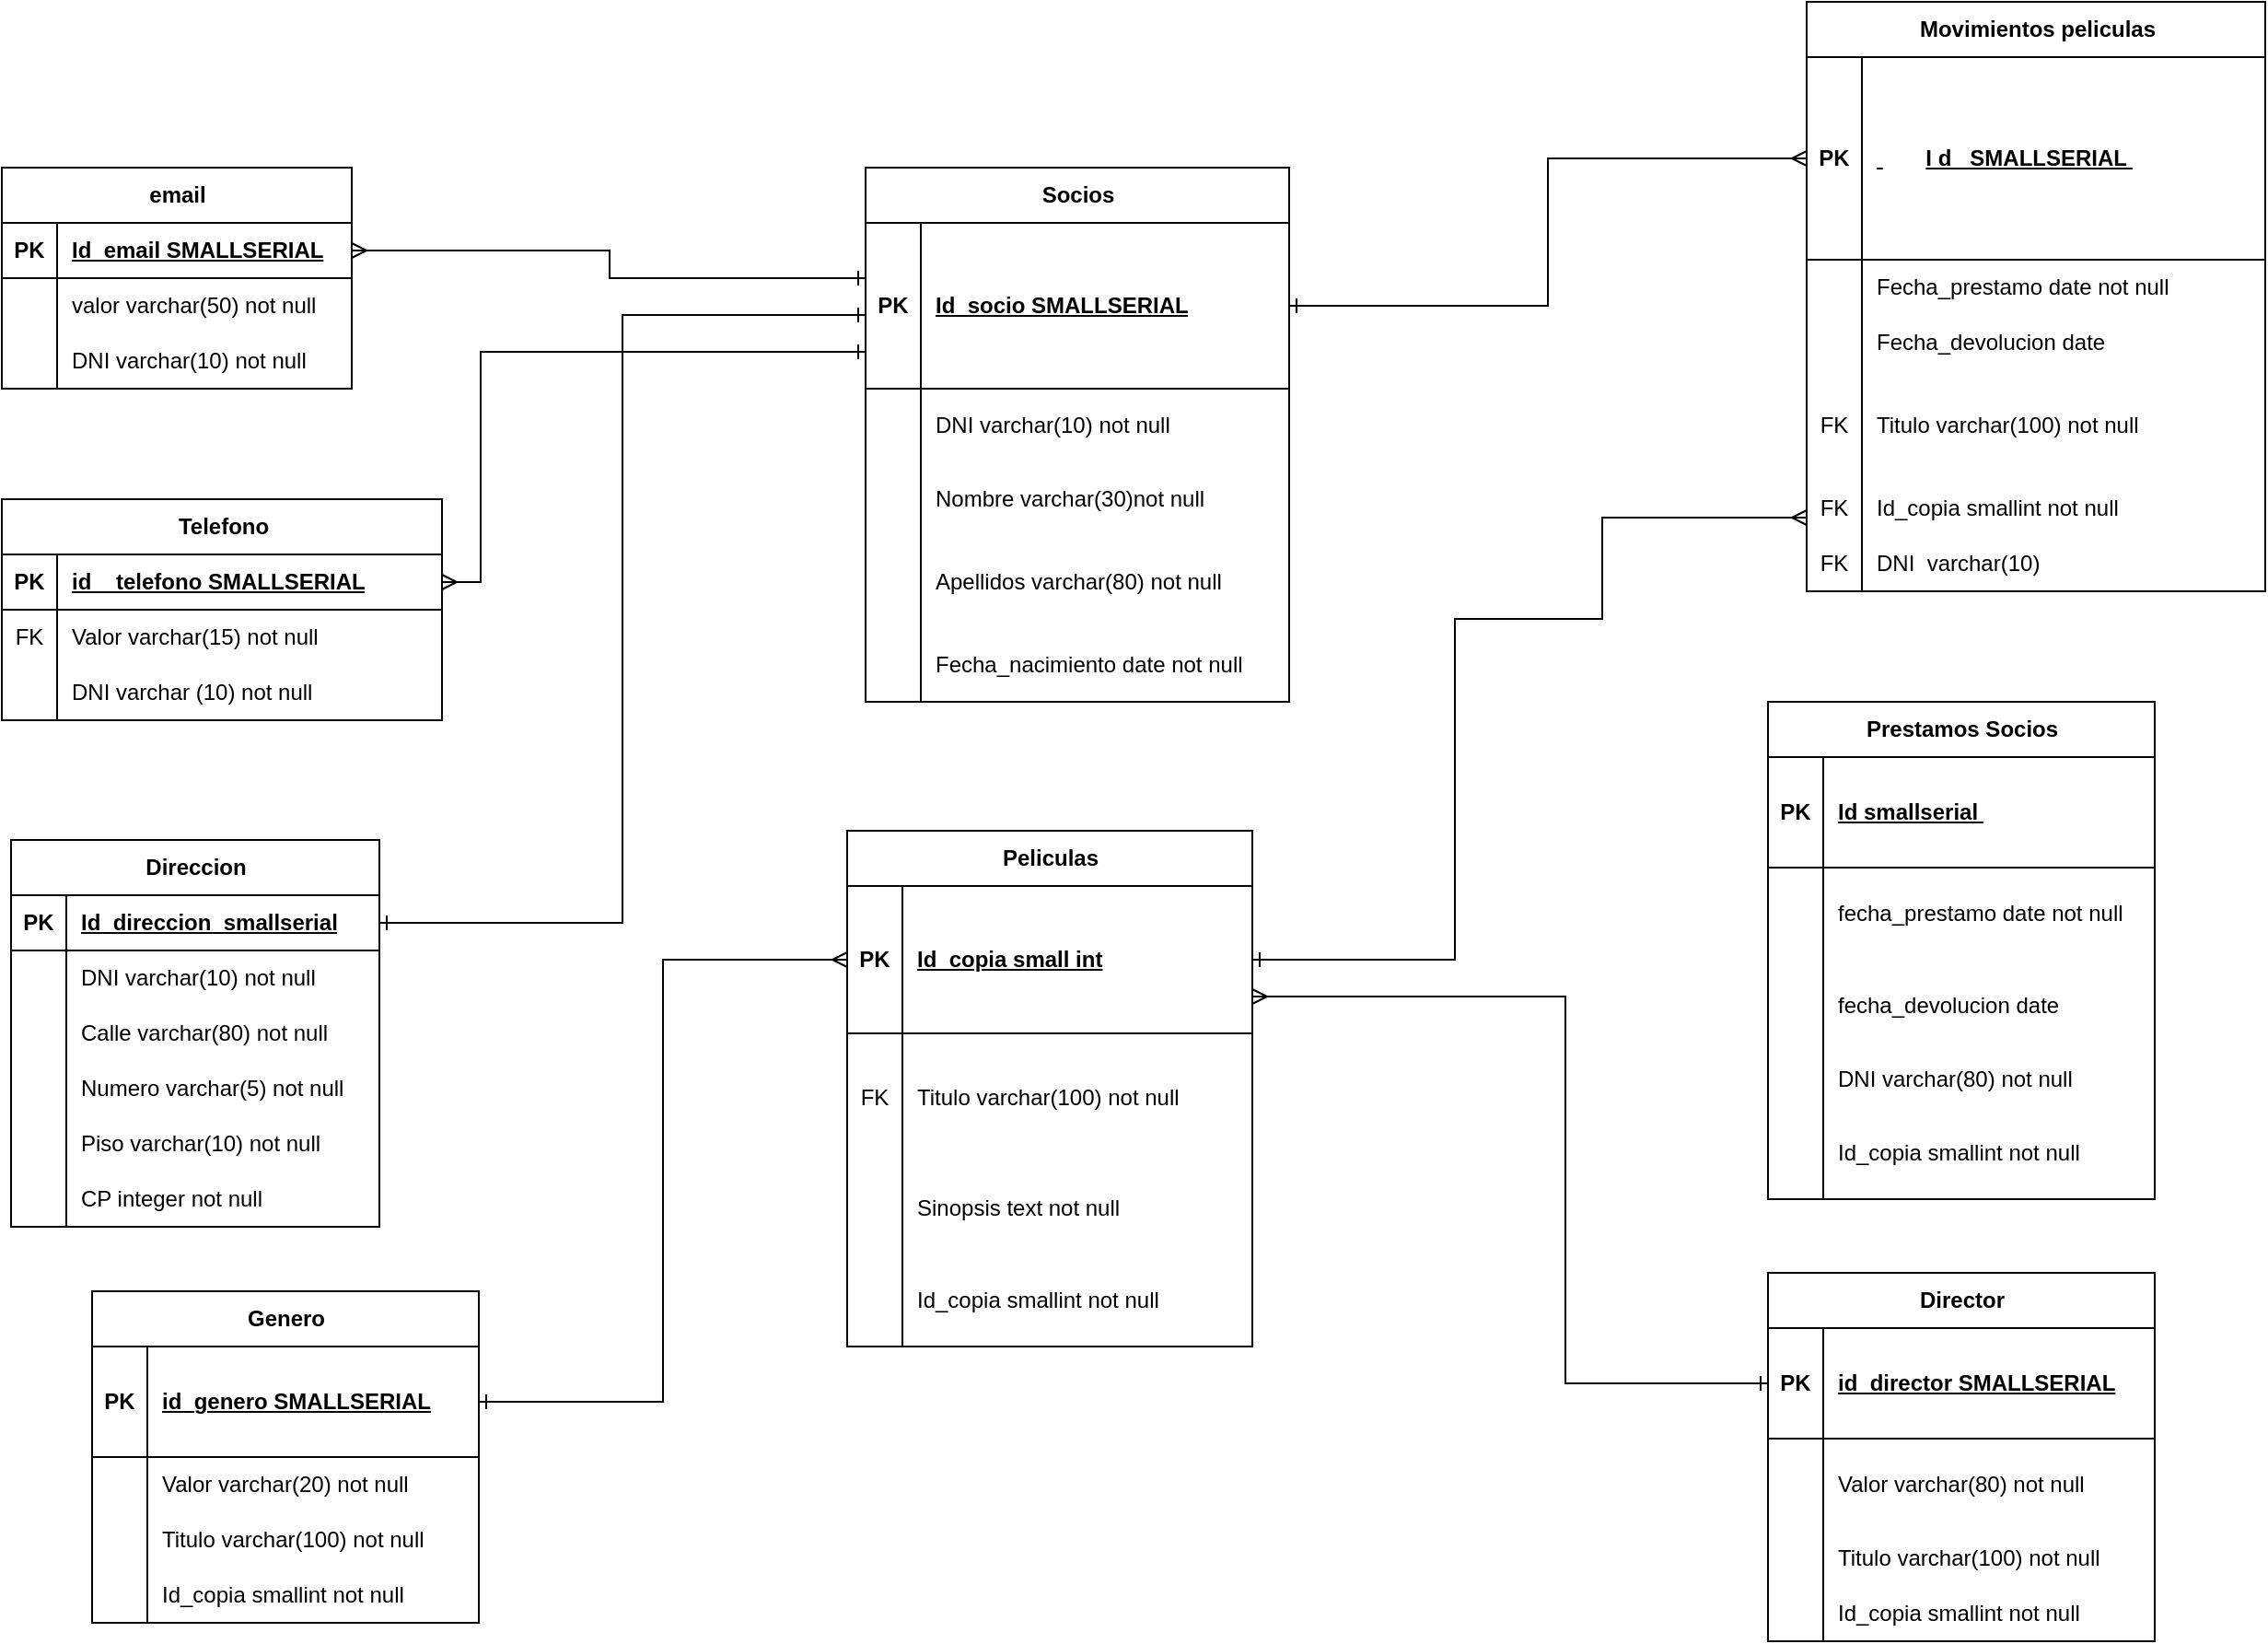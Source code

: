 <mxfile version="23.1.5" type="device">
  <diagram name="Página-1" id="9baUcONqq8E4jzJ7s9od">
    <mxGraphModel dx="1729" dy="1385" grid="1" gridSize="10" guides="1" tooltips="1" connect="1" arrows="1" fold="1" page="0" pageScale="1" pageWidth="827" pageHeight="1169" math="0" shadow="0">
      <root>
        <mxCell id="0" />
        <mxCell id="1" parent="0" />
        <mxCell id="faGeXSwV4gHRmGeO6RFW-1" value="Socios" style="shape=table;startSize=30;container=1;collapsible=1;childLayout=tableLayout;fixedRows=1;rowLines=0;fontStyle=1;align=center;resizeLast=1;html=1;" parent="1" vertex="1">
          <mxGeometry x="480" y="40" width="230" height="290" as="geometry" />
        </mxCell>
        <mxCell id="faGeXSwV4gHRmGeO6RFW-2" value="" style="shape=tableRow;horizontal=0;startSize=0;swimlaneHead=0;swimlaneBody=0;fillColor=none;collapsible=0;dropTarget=0;points=[[0,0.5],[1,0.5]];portConstraint=eastwest;top=0;left=0;right=0;bottom=1;" parent="faGeXSwV4gHRmGeO6RFW-1" vertex="1">
          <mxGeometry y="30" width="230" height="90" as="geometry" />
        </mxCell>
        <mxCell id="faGeXSwV4gHRmGeO6RFW-3" value="PK" style="shape=partialRectangle;connectable=0;fillColor=none;top=0;left=0;bottom=0;right=0;fontStyle=1;overflow=hidden;whiteSpace=wrap;html=1;" parent="faGeXSwV4gHRmGeO6RFW-2" vertex="1">
          <mxGeometry width="30" height="90" as="geometry">
            <mxRectangle width="30" height="90" as="alternateBounds" />
          </mxGeometry>
        </mxCell>
        <mxCell id="faGeXSwV4gHRmGeO6RFW-4" value="Id_socio SMALLSERIAL" style="shape=partialRectangle;connectable=0;fillColor=none;top=0;left=0;bottom=0;right=0;align=left;spacingLeft=6;fontStyle=5;overflow=hidden;whiteSpace=wrap;html=1;" parent="faGeXSwV4gHRmGeO6RFW-2" vertex="1">
          <mxGeometry x="30" width="200" height="90" as="geometry">
            <mxRectangle width="200" height="90" as="alternateBounds" />
          </mxGeometry>
        </mxCell>
        <mxCell id="faGeXSwV4gHRmGeO6RFW-5" value="" style="shape=tableRow;horizontal=0;startSize=0;swimlaneHead=0;swimlaneBody=0;fillColor=none;collapsible=0;dropTarget=0;points=[[0,0.5],[1,0.5]];portConstraint=eastwest;top=0;left=0;right=0;bottom=0;" parent="faGeXSwV4gHRmGeO6RFW-1" vertex="1">
          <mxGeometry y="120" width="230" height="40" as="geometry" />
        </mxCell>
        <mxCell id="faGeXSwV4gHRmGeO6RFW-6" value="" style="shape=partialRectangle;connectable=0;fillColor=none;top=0;left=0;bottom=0;right=0;editable=1;overflow=hidden;whiteSpace=wrap;html=1;" parent="faGeXSwV4gHRmGeO6RFW-5" vertex="1">
          <mxGeometry width="30" height="40" as="geometry">
            <mxRectangle width="30" height="40" as="alternateBounds" />
          </mxGeometry>
        </mxCell>
        <mxCell id="faGeXSwV4gHRmGeO6RFW-7" value="DNI varchar(10) not null" style="shape=partialRectangle;connectable=0;fillColor=none;top=0;left=0;bottom=0;right=0;align=left;spacingLeft=6;overflow=hidden;whiteSpace=wrap;html=1;" parent="faGeXSwV4gHRmGeO6RFW-5" vertex="1">
          <mxGeometry x="30" width="200" height="40" as="geometry">
            <mxRectangle width="200" height="40" as="alternateBounds" />
          </mxGeometry>
        </mxCell>
        <mxCell id="faGeXSwV4gHRmGeO6RFW-8" value="" style="shape=tableRow;horizontal=0;startSize=0;swimlaneHead=0;swimlaneBody=0;fillColor=none;collapsible=0;dropTarget=0;points=[[0,0.5],[1,0.5]];portConstraint=eastwest;top=0;left=0;right=0;bottom=0;" parent="faGeXSwV4gHRmGeO6RFW-1" vertex="1">
          <mxGeometry y="160" width="230" height="40" as="geometry" />
        </mxCell>
        <mxCell id="faGeXSwV4gHRmGeO6RFW-9" value="" style="shape=partialRectangle;connectable=0;fillColor=none;top=0;left=0;bottom=0;right=0;editable=1;overflow=hidden;whiteSpace=wrap;html=1;" parent="faGeXSwV4gHRmGeO6RFW-8" vertex="1">
          <mxGeometry width="30" height="40" as="geometry">
            <mxRectangle width="30" height="40" as="alternateBounds" />
          </mxGeometry>
        </mxCell>
        <mxCell id="faGeXSwV4gHRmGeO6RFW-10" value="Nombre varchar(30)not null" style="shape=partialRectangle;connectable=0;fillColor=none;top=0;left=0;bottom=0;right=0;align=left;spacingLeft=6;overflow=hidden;whiteSpace=wrap;html=1;" parent="faGeXSwV4gHRmGeO6RFW-8" vertex="1">
          <mxGeometry x="30" width="200" height="40" as="geometry">
            <mxRectangle width="200" height="40" as="alternateBounds" />
          </mxGeometry>
        </mxCell>
        <mxCell id="faGeXSwV4gHRmGeO6RFW-11" value="" style="shape=tableRow;horizontal=0;startSize=0;swimlaneHead=0;swimlaneBody=0;fillColor=none;collapsible=0;dropTarget=0;points=[[0,0.5],[1,0.5]];portConstraint=eastwest;top=0;left=0;right=0;bottom=0;" parent="faGeXSwV4gHRmGeO6RFW-1" vertex="1">
          <mxGeometry y="200" width="230" height="50" as="geometry" />
        </mxCell>
        <mxCell id="faGeXSwV4gHRmGeO6RFW-12" value="" style="shape=partialRectangle;connectable=0;fillColor=none;top=0;left=0;bottom=0;right=0;editable=1;overflow=hidden;whiteSpace=wrap;html=1;" parent="faGeXSwV4gHRmGeO6RFW-11" vertex="1">
          <mxGeometry width="30" height="50" as="geometry">
            <mxRectangle width="30" height="50" as="alternateBounds" />
          </mxGeometry>
        </mxCell>
        <mxCell id="faGeXSwV4gHRmGeO6RFW-13" value="Apellidos varchar(80) not null" style="shape=partialRectangle;connectable=0;fillColor=none;top=0;left=0;bottom=0;right=0;align=left;spacingLeft=6;overflow=hidden;whiteSpace=wrap;html=1;" parent="faGeXSwV4gHRmGeO6RFW-11" vertex="1">
          <mxGeometry x="30" width="200" height="50" as="geometry">
            <mxRectangle width="200" height="50" as="alternateBounds" />
          </mxGeometry>
        </mxCell>
        <mxCell id="idTD19dtKZG24EYBJ6Lk-23" value="" style="shape=tableRow;horizontal=0;startSize=0;swimlaneHead=0;swimlaneBody=0;fillColor=none;collapsible=0;dropTarget=0;points=[[0,0.5],[1,0.5]];portConstraint=eastwest;top=0;left=0;right=0;bottom=0;" parent="faGeXSwV4gHRmGeO6RFW-1" vertex="1">
          <mxGeometry y="250" width="230" height="40" as="geometry" />
        </mxCell>
        <mxCell id="idTD19dtKZG24EYBJ6Lk-24" value="" style="shape=partialRectangle;connectable=0;fillColor=none;top=0;left=0;bottom=0;right=0;editable=1;overflow=hidden;whiteSpace=wrap;html=1;" parent="idTD19dtKZG24EYBJ6Lk-23" vertex="1">
          <mxGeometry width="30" height="40" as="geometry">
            <mxRectangle width="30" height="40" as="alternateBounds" />
          </mxGeometry>
        </mxCell>
        <mxCell id="idTD19dtKZG24EYBJ6Lk-25" value="Fecha_nacimiento date not null" style="shape=partialRectangle;connectable=0;fillColor=none;top=0;left=0;bottom=0;right=0;align=left;spacingLeft=6;overflow=hidden;whiteSpace=wrap;html=1;" parent="idTD19dtKZG24EYBJ6Lk-23" vertex="1">
          <mxGeometry x="30" width="200" height="40" as="geometry">
            <mxRectangle width="200" height="40" as="alternateBounds" />
          </mxGeometry>
        </mxCell>
        <mxCell id="faGeXSwV4gHRmGeO6RFW-17" value="email" style="shape=table;startSize=30;container=1;collapsible=1;childLayout=tableLayout;fixedRows=1;rowLines=0;fontStyle=1;align=center;resizeLast=1;html=1;" parent="1" vertex="1">
          <mxGeometry x="11" y="40" width="190" height="120" as="geometry" />
        </mxCell>
        <mxCell id="faGeXSwV4gHRmGeO6RFW-18" value="" style="shape=tableRow;horizontal=0;startSize=0;swimlaneHead=0;swimlaneBody=0;fillColor=none;collapsible=0;dropTarget=0;points=[[0,0.5],[1,0.5]];portConstraint=eastwest;top=0;left=0;right=0;bottom=1;" parent="faGeXSwV4gHRmGeO6RFW-17" vertex="1">
          <mxGeometry y="30" width="190" height="30" as="geometry" />
        </mxCell>
        <mxCell id="faGeXSwV4gHRmGeO6RFW-19" value="PK" style="shape=partialRectangle;connectable=0;fillColor=none;top=0;left=0;bottom=0;right=0;fontStyle=1;overflow=hidden;whiteSpace=wrap;html=1;" parent="faGeXSwV4gHRmGeO6RFW-18" vertex="1">
          <mxGeometry width="30" height="30" as="geometry">
            <mxRectangle width="30" height="30" as="alternateBounds" />
          </mxGeometry>
        </mxCell>
        <mxCell id="faGeXSwV4gHRmGeO6RFW-20" value="Id_email SMALLSERIAL" style="shape=partialRectangle;connectable=0;fillColor=none;top=0;left=0;bottom=0;right=0;align=left;spacingLeft=6;fontStyle=5;overflow=hidden;whiteSpace=wrap;html=1;" parent="faGeXSwV4gHRmGeO6RFW-18" vertex="1">
          <mxGeometry x="30" width="160" height="30" as="geometry">
            <mxRectangle width="160" height="30" as="alternateBounds" />
          </mxGeometry>
        </mxCell>
        <mxCell id="faGeXSwV4gHRmGeO6RFW-21" value="" style="shape=tableRow;horizontal=0;startSize=0;swimlaneHead=0;swimlaneBody=0;fillColor=none;collapsible=0;dropTarget=0;points=[[0,0.5],[1,0.5]];portConstraint=eastwest;top=0;left=0;right=0;bottom=0;" parent="faGeXSwV4gHRmGeO6RFW-17" vertex="1">
          <mxGeometry y="60" width="190" height="30" as="geometry" />
        </mxCell>
        <mxCell id="faGeXSwV4gHRmGeO6RFW-22" value="" style="shape=partialRectangle;connectable=0;fillColor=none;top=0;left=0;bottom=0;right=0;editable=1;overflow=hidden;whiteSpace=wrap;html=1;" parent="faGeXSwV4gHRmGeO6RFW-21" vertex="1">
          <mxGeometry width="30" height="30" as="geometry">
            <mxRectangle width="30" height="30" as="alternateBounds" />
          </mxGeometry>
        </mxCell>
        <mxCell id="faGeXSwV4gHRmGeO6RFW-23" value="valor varchar(50) not null" style="shape=partialRectangle;connectable=0;fillColor=none;top=0;left=0;bottom=0;right=0;align=left;spacingLeft=6;overflow=hidden;whiteSpace=wrap;html=1;" parent="faGeXSwV4gHRmGeO6RFW-21" vertex="1">
          <mxGeometry x="30" width="160" height="30" as="geometry">
            <mxRectangle width="160" height="30" as="alternateBounds" />
          </mxGeometry>
        </mxCell>
        <mxCell id="faGeXSwV4gHRmGeO6RFW-24" value="" style="shape=tableRow;horizontal=0;startSize=0;swimlaneHead=0;swimlaneBody=0;fillColor=none;collapsible=0;dropTarget=0;points=[[0,0.5],[1,0.5]];portConstraint=eastwest;top=0;left=0;right=0;bottom=0;" parent="faGeXSwV4gHRmGeO6RFW-17" vertex="1">
          <mxGeometry y="90" width="190" height="30" as="geometry" />
        </mxCell>
        <mxCell id="faGeXSwV4gHRmGeO6RFW-25" value="" style="shape=partialRectangle;connectable=0;fillColor=none;top=0;left=0;bottom=0;right=0;editable=1;overflow=hidden;whiteSpace=wrap;html=1;" parent="faGeXSwV4gHRmGeO6RFW-24" vertex="1">
          <mxGeometry width="30" height="30" as="geometry">
            <mxRectangle width="30" height="30" as="alternateBounds" />
          </mxGeometry>
        </mxCell>
        <mxCell id="faGeXSwV4gHRmGeO6RFW-26" value="DNI varchar(10) not null" style="shape=partialRectangle;connectable=0;fillColor=none;top=0;left=0;bottom=0;right=0;align=left;spacingLeft=6;overflow=hidden;whiteSpace=wrap;html=1;" parent="faGeXSwV4gHRmGeO6RFW-24" vertex="1">
          <mxGeometry x="30" width="160" height="30" as="geometry">
            <mxRectangle width="160" height="30" as="alternateBounds" />
          </mxGeometry>
        </mxCell>
        <mxCell id="faGeXSwV4gHRmGeO6RFW-30" value="Telefono" style="shape=table;startSize=30;container=1;collapsible=1;childLayout=tableLayout;fixedRows=1;rowLines=0;fontStyle=1;align=center;resizeLast=1;html=1;" parent="1" vertex="1">
          <mxGeometry x="11" y="220" width="239" height="120" as="geometry" />
        </mxCell>
        <mxCell id="faGeXSwV4gHRmGeO6RFW-31" value="" style="shape=tableRow;horizontal=0;startSize=0;swimlaneHead=0;swimlaneBody=0;fillColor=none;collapsible=0;dropTarget=0;points=[[0,0.5],[1,0.5]];portConstraint=eastwest;top=0;left=0;right=0;bottom=1;" parent="faGeXSwV4gHRmGeO6RFW-30" vertex="1">
          <mxGeometry y="30" width="239" height="30" as="geometry" />
        </mxCell>
        <mxCell id="faGeXSwV4gHRmGeO6RFW-32" value="PK" style="shape=partialRectangle;connectable=0;fillColor=none;top=0;left=0;bottom=0;right=0;fontStyle=1;overflow=hidden;whiteSpace=wrap;html=1;" parent="faGeXSwV4gHRmGeO6RFW-31" vertex="1">
          <mxGeometry width="30" height="30" as="geometry">
            <mxRectangle width="30" height="30" as="alternateBounds" />
          </mxGeometry>
        </mxCell>
        <mxCell id="faGeXSwV4gHRmGeO6RFW-33" value="id _ telefono SMALLSERIAL" style="shape=partialRectangle;connectable=0;fillColor=none;top=0;left=0;bottom=0;right=0;align=left;spacingLeft=6;fontStyle=5;overflow=hidden;whiteSpace=wrap;html=1;" parent="faGeXSwV4gHRmGeO6RFW-31" vertex="1">
          <mxGeometry x="30" width="209" height="30" as="geometry">
            <mxRectangle width="209" height="30" as="alternateBounds" />
          </mxGeometry>
        </mxCell>
        <mxCell id="faGeXSwV4gHRmGeO6RFW-34" value="" style="shape=tableRow;horizontal=0;startSize=0;swimlaneHead=0;swimlaneBody=0;fillColor=none;collapsible=0;dropTarget=0;points=[[0,0.5],[1,0.5]];portConstraint=eastwest;top=0;left=0;right=0;bottom=0;" parent="faGeXSwV4gHRmGeO6RFW-30" vertex="1">
          <mxGeometry y="60" width="239" height="30" as="geometry" />
        </mxCell>
        <mxCell id="faGeXSwV4gHRmGeO6RFW-35" value="FK" style="shape=partialRectangle;connectable=0;fillColor=none;top=0;left=0;bottom=0;right=0;editable=1;overflow=hidden;whiteSpace=wrap;html=1;" parent="faGeXSwV4gHRmGeO6RFW-34" vertex="1">
          <mxGeometry width="30" height="30" as="geometry">
            <mxRectangle width="30" height="30" as="alternateBounds" />
          </mxGeometry>
        </mxCell>
        <mxCell id="faGeXSwV4gHRmGeO6RFW-36" value="Valor varchar(15) not null" style="shape=partialRectangle;connectable=0;fillColor=none;top=0;left=0;bottom=0;right=0;align=left;spacingLeft=6;overflow=hidden;whiteSpace=wrap;html=1;" parent="faGeXSwV4gHRmGeO6RFW-34" vertex="1">
          <mxGeometry x="30" width="209" height="30" as="geometry">
            <mxRectangle width="209" height="30" as="alternateBounds" />
          </mxGeometry>
        </mxCell>
        <mxCell id="faGeXSwV4gHRmGeO6RFW-37" value="" style="shape=tableRow;horizontal=0;startSize=0;swimlaneHead=0;swimlaneBody=0;fillColor=none;collapsible=0;dropTarget=0;points=[[0,0.5],[1,0.5]];portConstraint=eastwest;top=0;left=0;right=0;bottom=0;" parent="faGeXSwV4gHRmGeO6RFW-30" vertex="1">
          <mxGeometry y="90" width="239" height="30" as="geometry" />
        </mxCell>
        <mxCell id="faGeXSwV4gHRmGeO6RFW-38" value="" style="shape=partialRectangle;connectable=0;fillColor=none;top=0;left=0;bottom=0;right=0;editable=1;overflow=hidden;whiteSpace=wrap;html=1;" parent="faGeXSwV4gHRmGeO6RFW-37" vertex="1">
          <mxGeometry width="30" height="30" as="geometry">
            <mxRectangle width="30" height="30" as="alternateBounds" />
          </mxGeometry>
        </mxCell>
        <mxCell id="faGeXSwV4gHRmGeO6RFW-39" value="DNI varchar (10) not null" style="shape=partialRectangle;connectable=0;fillColor=none;top=0;left=0;bottom=0;right=0;align=left;spacingLeft=6;overflow=hidden;whiteSpace=wrap;html=1;" parent="faGeXSwV4gHRmGeO6RFW-37" vertex="1">
          <mxGeometry x="30" width="209" height="30" as="geometry">
            <mxRectangle width="209" height="30" as="alternateBounds" />
          </mxGeometry>
        </mxCell>
        <mxCell id="faGeXSwV4gHRmGeO6RFW-43" value="Direccion" style="shape=table;startSize=30;container=1;collapsible=1;childLayout=tableLayout;fixedRows=1;rowLines=0;fontStyle=1;align=center;resizeLast=1;html=1;" parent="1" vertex="1">
          <mxGeometry x="16" y="405" width="200" height="210" as="geometry" />
        </mxCell>
        <mxCell id="faGeXSwV4gHRmGeO6RFW-44" value="" style="shape=tableRow;horizontal=0;startSize=0;swimlaneHead=0;swimlaneBody=0;fillColor=none;collapsible=0;dropTarget=0;points=[[0,0.5],[1,0.5]];portConstraint=eastwest;top=0;left=0;right=0;bottom=1;" parent="faGeXSwV4gHRmGeO6RFW-43" vertex="1">
          <mxGeometry y="30" width="200" height="30" as="geometry" />
        </mxCell>
        <mxCell id="faGeXSwV4gHRmGeO6RFW-45" value="PK" style="shape=partialRectangle;connectable=0;fillColor=none;top=0;left=0;bottom=0;right=0;fontStyle=1;overflow=hidden;whiteSpace=wrap;html=1;" parent="faGeXSwV4gHRmGeO6RFW-44" vertex="1">
          <mxGeometry width="30" height="30" as="geometry">
            <mxRectangle width="30" height="30" as="alternateBounds" />
          </mxGeometry>
        </mxCell>
        <mxCell id="faGeXSwV4gHRmGeO6RFW-46" value="Id_direccion&amp;nbsp; smallserial" style="shape=partialRectangle;connectable=0;fillColor=none;top=0;left=0;bottom=0;right=0;align=left;spacingLeft=6;fontStyle=5;overflow=hidden;whiteSpace=wrap;html=1;" parent="faGeXSwV4gHRmGeO6RFW-44" vertex="1">
          <mxGeometry x="30" width="170" height="30" as="geometry">
            <mxRectangle width="170" height="30" as="alternateBounds" />
          </mxGeometry>
        </mxCell>
        <mxCell id="idTD19dtKZG24EYBJ6Lk-28" value="" style="shape=tableRow;horizontal=0;startSize=0;swimlaneHead=0;swimlaneBody=0;fillColor=none;collapsible=0;dropTarget=0;points=[[0,0.5],[1,0.5]];portConstraint=eastwest;top=0;left=0;right=0;bottom=0;" parent="faGeXSwV4gHRmGeO6RFW-43" vertex="1">
          <mxGeometry y="60" width="200" height="30" as="geometry" />
        </mxCell>
        <mxCell id="idTD19dtKZG24EYBJ6Lk-29" value="" style="shape=partialRectangle;connectable=0;fillColor=none;top=0;left=0;bottom=0;right=0;editable=1;overflow=hidden;whiteSpace=wrap;html=1;" parent="idTD19dtKZG24EYBJ6Lk-28" vertex="1">
          <mxGeometry width="30" height="30" as="geometry">
            <mxRectangle width="30" height="30" as="alternateBounds" />
          </mxGeometry>
        </mxCell>
        <mxCell id="idTD19dtKZG24EYBJ6Lk-30" value="DNI varchar(10) not null" style="shape=partialRectangle;connectable=0;fillColor=none;top=0;left=0;bottom=0;right=0;align=left;spacingLeft=6;overflow=hidden;whiteSpace=wrap;html=1;" parent="idTD19dtKZG24EYBJ6Lk-28" vertex="1">
          <mxGeometry x="30" width="170" height="30" as="geometry">
            <mxRectangle width="170" height="30" as="alternateBounds" />
          </mxGeometry>
        </mxCell>
        <mxCell id="faGeXSwV4gHRmGeO6RFW-47" value="" style="shape=tableRow;horizontal=0;startSize=0;swimlaneHead=0;swimlaneBody=0;fillColor=none;collapsible=0;dropTarget=0;points=[[0,0.5],[1,0.5]];portConstraint=eastwest;top=0;left=0;right=0;bottom=0;" parent="faGeXSwV4gHRmGeO6RFW-43" vertex="1">
          <mxGeometry y="90" width="200" height="30" as="geometry" />
        </mxCell>
        <mxCell id="faGeXSwV4gHRmGeO6RFW-48" value="" style="shape=partialRectangle;connectable=0;fillColor=none;top=0;left=0;bottom=0;right=0;editable=1;overflow=hidden;whiteSpace=wrap;html=1;" parent="faGeXSwV4gHRmGeO6RFW-47" vertex="1">
          <mxGeometry width="30" height="30" as="geometry">
            <mxRectangle width="30" height="30" as="alternateBounds" />
          </mxGeometry>
        </mxCell>
        <mxCell id="faGeXSwV4gHRmGeO6RFW-49" value="Calle varchar(80) not null" style="shape=partialRectangle;connectable=0;fillColor=none;top=0;left=0;bottom=0;right=0;align=left;spacingLeft=6;overflow=hidden;whiteSpace=wrap;html=1;" parent="faGeXSwV4gHRmGeO6RFW-47" vertex="1">
          <mxGeometry x="30" width="170" height="30" as="geometry">
            <mxRectangle width="170" height="30" as="alternateBounds" />
          </mxGeometry>
        </mxCell>
        <mxCell id="faGeXSwV4gHRmGeO6RFW-50" value="" style="shape=tableRow;horizontal=0;startSize=0;swimlaneHead=0;swimlaneBody=0;fillColor=none;collapsible=0;dropTarget=0;points=[[0,0.5],[1,0.5]];portConstraint=eastwest;top=0;left=0;right=0;bottom=0;" parent="faGeXSwV4gHRmGeO6RFW-43" vertex="1">
          <mxGeometry y="120" width="200" height="30" as="geometry" />
        </mxCell>
        <mxCell id="faGeXSwV4gHRmGeO6RFW-51" value="" style="shape=partialRectangle;connectable=0;fillColor=none;top=0;left=0;bottom=0;right=0;editable=1;overflow=hidden;whiteSpace=wrap;html=1;" parent="faGeXSwV4gHRmGeO6RFW-50" vertex="1">
          <mxGeometry width="30" height="30" as="geometry">
            <mxRectangle width="30" height="30" as="alternateBounds" />
          </mxGeometry>
        </mxCell>
        <mxCell id="faGeXSwV4gHRmGeO6RFW-52" value="Numero varchar(5) not null" style="shape=partialRectangle;connectable=0;fillColor=none;top=0;left=0;bottom=0;right=0;align=left;spacingLeft=6;overflow=hidden;whiteSpace=wrap;html=1;" parent="faGeXSwV4gHRmGeO6RFW-50" vertex="1">
          <mxGeometry x="30" width="170" height="30" as="geometry">
            <mxRectangle width="170" height="30" as="alternateBounds" />
          </mxGeometry>
        </mxCell>
        <mxCell id="faGeXSwV4gHRmGeO6RFW-53" value="" style="shape=tableRow;horizontal=0;startSize=0;swimlaneHead=0;swimlaneBody=0;fillColor=none;collapsible=0;dropTarget=0;points=[[0,0.5],[1,0.5]];portConstraint=eastwest;top=0;left=0;right=0;bottom=0;" parent="faGeXSwV4gHRmGeO6RFW-43" vertex="1">
          <mxGeometry y="150" width="200" height="30" as="geometry" />
        </mxCell>
        <mxCell id="faGeXSwV4gHRmGeO6RFW-54" value="" style="shape=partialRectangle;connectable=0;fillColor=none;top=0;left=0;bottom=0;right=0;editable=1;overflow=hidden;whiteSpace=wrap;html=1;" parent="faGeXSwV4gHRmGeO6RFW-53" vertex="1">
          <mxGeometry width="30" height="30" as="geometry">
            <mxRectangle width="30" height="30" as="alternateBounds" />
          </mxGeometry>
        </mxCell>
        <mxCell id="faGeXSwV4gHRmGeO6RFW-55" value="Piso varchar(10) not null" style="shape=partialRectangle;connectable=0;fillColor=none;top=0;left=0;bottom=0;right=0;align=left;spacingLeft=6;overflow=hidden;whiteSpace=wrap;html=1;" parent="faGeXSwV4gHRmGeO6RFW-53" vertex="1">
          <mxGeometry x="30" width="170" height="30" as="geometry">
            <mxRectangle width="170" height="30" as="alternateBounds" />
          </mxGeometry>
        </mxCell>
        <mxCell id="faGeXSwV4gHRmGeO6RFW-56" value="" style="shape=tableRow;horizontal=0;startSize=0;swimlaneHead=0;swimlaneBody=0;fillColor=none;collapsible=0;dropTarget=0;points=[[0,0.5],[1,0.5]];portConstraint=eastwest;top=0;left=0;right=0;bottom=0;" parent="faGeXSwV4gHRmGeO6RFW-43" vertex="1">
          <mxGeometry y="180" width="200" height="30" as="geometry" />
        </mxCell>
        <mxCell id="faGeXSwV4gHRmGeO6RFW-57" value="" style="shape=partialRectangle;connectable=0;fillColor=none;top=0;left=0;bottom=0;right=0;editable=1;overflow=hidden;whiteSpace=wrap;html=1;" parent="faGeXSwV4gHRmGeO6RFW-56" vertex="1">
          <mxGeometry width="30" height="30" as="geometry">
            <mxRectangle width="30" height="30" as="alternateBounds" />
          </mxGeometry>
        </mxCell>
        <mxCell id="faGeXSwV4gHRmGeO6RFW-58" value="CP integer not null" style="shape=partialRectangle;connectable=0;fillColor=none;top=0;left=0;bottom=0;right=0;align=left;spacingLeft=6;overflow=hidden;whiteSpace=wrap;html=1;" parent="faGeXSwV4gHRmGeO6RFW-56" vertex="1">
          <mxGeometry x="30" width="170" height="30" as="geometry">
            <mxRectangle width="170" height="30" as="alternateBounds" />
          </mxGeometry>
        </mxCell>
        <mxCell id="faGeXSwV4gHRmGeO6RFW-75" value="Movimientos peliculas" style="shape=table;startSize=30;container=1;collapsible=1;childLayout=tableLayout;fixedRows=1;rowLines=0;fontStyle=1;align=center;resizeLast=1;html=1;" parent="1" vertex="1">
          <mxGeometry x="991" y="-50" width="249" height="320" as="geometry" />
        </mxCell>
        <mxCell id="faGeXSwV4gHRmGeO6RFW-76" value="" style="shape=tableRow;horizontal=0;startSize=0;swimlaneHead=0;swimlaneBody=0;fillColor=none;collapsible=0;dropTarget=0;points=[[0,0.5],[1,0.5]];portConstraint=eastwest;top=0;left=0;right=0;bottom=1;" parent="faGeXSwV4gHRmGeO6RFW-75" vertex="1">
          <mxGeometry y="30" width="249" height="110" as="geometry" />
        </mxCell>
        <mxCell id="faGeXSwV4gHRmGeO6RFW-77" value="PK" style="shape=partialRectangle;connectable=0;fillColor=none;top=0;left=0;bottom=0;right=0;fontStyle=1;overflow=hidden;whiteSpace=wrap;html=1;" parent="faGeXSwV4gHRmGeO6RFW-76" vertex="1">
          <mxGeometry width="30" height="110" as="geometry">
            <mxRectangle width="30" height="110" as="alternateBounds" />
          </mxGeometry>
        </mxCell>
        <mxCell id="faGeXSwV4gHRmGeO6RFW-78" value="&amp;nbsp;&lt;span style=&quot;white-space: pre;&quot;&gt;&#x9;&lt;/span&gt;I&amp;nbsp;d_ SMALLSERIAL&amp;nbsp;" style="shape=partialRectangle;connectable=0;fillColor=none;top=0;left=0;bottom=0;right=0;align=left;spacingLeft=6;fontStyle=5;overflow=hidden;whiteSpace=wrap;html=1;" parent="faGeXSwV4gHRmGeO6RFW-76" vertex="1">
          <mxGeometry x="30" width="219" height="110" as="geometry">
            <mxRectangle width="219" height="110" as="alternateBounds" />
          </mxGeometry>
        </mxCell>
        <mxCell id="faGeXSwV4gHRmGeO6RFW-82" value="" style="shape=tableRow;horizontal=0;startSize=0;swimlaneHead=0;swimlaneBody=0;fillColor=none;collapsible=0;dropTarget=0;points=[[0,0.5],[1,0.5]];portConstraint=eastwest;top=0;left=0;right=0;bottom=0;" parent="faGeXSwV4gHRmGeO6RFW-75" vertex="1">
          <mxGeometry y="140" width="249" height="30" as="geometry" />
        </mxCell>
        <mxCell id="faGeXSwV4gHRmGeO6RFW-83" value="" style="shape=partialRectangle;connectable=0;fillColor=none;top=0;left=0;bottom=0;right=0;editable=1;overflow=hidden;whiteSpace=wrap;html=1;" parent="faGeXSwV4gHRmGeO6RFW-82" vertex="1">
          <mxGeometry width="30" height="30" as="geometry">
            <mxRectangle width="30" height="30" as="alternateBounds" />
          </mxGeometry>
        </mxCell>
        <mxCell id="faGeXSwV4gHRmGeO6RFW-84" value="Fecha_prestamo date not null" style="shape=partialRectangle;connectable=0;fillColor=none;top=0;left=0;bottom=0;right=0;align=left;spacingLeft=6;overflow=hidden;whiteSpace=wrap;html=1;" parent="faGeXSwV4gHRmGeO6RFW-82" vertex="1">
          <mxGeometry x="30" width="219" height="30" as="geometry">
            <mxRectangle width="219" height="30" as="alternateBounds" />
          </mxGeometry>
        </mxCell>
        <mxCell id="idTD19dtKZG24EYBJ6Lk-19" value="" style="shape=tableRow;horizontal=0;startSize=0;swimlaneHead=0;swimlaneBody=0;fillColor=none;collapsible=0;dropTarget=0;points=[[0,0.5],[1,0.5]];portConstraint=eastwest;top=0;left=0;right=0;bottom=0;" parent="faGeXSwV4gHRmGeO6RFW-75" vertex="1">
          <mxGeometry y="170" width="249" height="30" as="geometry" />
        </mxCell>
        <mxCell id="idTD19dtKZG24EYBJ6Lk-20" value="" style="shape=partialRectangle;connectable=0;fillColor=none;top=0;left=0;bottom=0;right=0;editable=1;overflow=hidden;whiteSpace=wrap;html=1;" parent="idTD19dtKZG24EYBJ6Lk-19" vertex="1">
          <mxGeometry width="30" height="30" as="geometry">
            <mxRectangle width="30" height="30" as="alternateBounds" />
          </mxGeometry>
        </mxCell>
        <mxCell id="idTD19dtKZG24EYBJ6Lk-21" value="Fecha_devolucion date" style="shape=partialRectangle;connectable=0;fillColor=none;top=0;left=0;bottom=0;right=0;align=left;spacingLeft=6;overflow=hidden;whiteSpace=wrap;html=1;" parent="idTD19dtKZG24EYBJ6Lk-19" vertex="1">
          <mxGeometry x="30" width="219" height="30" as="geometry">
            <mxRectangle width="219" height="30" as="alternateBounds" />
          </mxGeometry>
        </mxCell>
        <mxCell id="BzNd9-WpC-2f88H3Hs3V-14" value="" style="shape=tableRow;horizontal=0;startSize=0;swimlaneHead=0;swimlaneBody=0;fillColor=none;collapsible=0;dropTarget=0;points=[[0,0.5],[1,0.5]];portConstraint=eastwest;top=0;left=0;right=0;bottom=0;" vertex="1" parent="faGeXSwV4gHRmGeO6RFW-75">
          <mxGeometry y="200" width="249" height="60" as="geometry" />
        </mxCell>
        <mxCell id="BzNd9-WpC-2f88H3Hs3V-15" value="FK" style="shape=partialRectangle;connectable=0;fillColor=none;top=0;left=0;bottom=0;right=0;editable=1;overflow=hidden;whiteSpace=wrap;html=1;" vertex="1" parent="BzNd9-WpC-2f88H3Hs3V-14">
          <mxGeometry width="30" height="60" as="geometry">
            <mxRectangle width="30" height="60" as="alternateBounds" />
          </mxGeometry>
        </mxCell>
        <mxCell id="BzNd9-WpC-2f88H3Hs3V-16" value="Titulo varchar(100) not null" style="shape=partialRectangle;connectable=0;fillColor=none;top=0;left=0;bottom=0;right=0;align=left;spacingLeft=6;overflow=hidden;whiteSpace=wrap;html=1;" vertex="1" parent="BzNd9-WpC-2f88H3Hs3V-14">
          <mxGeometry x="30" width="219" height="60" as="geometry">
            <mxRectangle width="219" height="60" as="alternateBounds" />
          </mxGeometry>
        </mxCell>
        <mxCell id="BzNd9-WpC-2f88H3Hs3V-18" value="" style="shape=tableRow;horizontal=0;startSize=0;swimlaneHead=0;swimlaneBody=0;fillColor=none;collapsible=0;dropTarget=0;points=[[0,0.5],[1,0.5]];portConstraint=eastwest;top=0;left=0;right=0;bottom=0;" vertex="1" parent="faGeXSwV4gHRmGeO6RFW-75">
          <mxGeometry y="260" width="249" height="30" as="geometry" />
        </mxCell>
        <mxCell id="BzNd9-WpC-2f88H3Hs3V-19" value="FK" style="shape=partialRectangle;connectable=0;fillColor=none;top=0;left=0;bottom=0;right=0;editable=1;overflow=hidden;whiteSpace=wrap;html=1;" vertex="1" parent="BzNd9-WpC-2f88H3Hs3V-18">
          <mxGeometry width="30" height="30" as="geometry">
            <mxRectangle width="30" height="30" as="alternateBounds" />
          </mxGeometry>
        </mxCell>
        <mxCell id="BzNd9-WpC-2f88H3Hs3V-20" value="Id_copia smallint not null" style="shape=partialRectangle;connectable=0;fillColor=none;top=0;left=0;bottom=0;right=0;align=left;spacingLeft=6;overflow=hidden;whiteSpace=wrap;html=1;" vertex="1" parent="BzNd9-WpC-2f88H3Hs3V-18">
          <mxGeometry x="30" width="219" height="30" as="geometry">
            <mxRectangle width="219" height="30" as="alternateBounds" />
          </mxGeometry>
        </mxCell>
        <mxCell id="BzNd9-WpC-2f88H3Hs3V-80" value="" style="shape=tableRow;horizontal=0;startSize=0;swimlaneHead=0;swimlaneBody=0;fillColor=none;collapsible=0;dropTarget=0;points=[[0,0.5],[1,0.5]];portConstraint=eastwest;top=0;left=0;right=0;bottom=0;" vertex="1" parent="faGeXSwV4gHRmGeO6RFW-75">
          <mxGeometry y="290" width="249" height="30" as="geometry" />
        </mxCell>
        <mxCell id="BzNd9-WpC-2f88H3Hs3V-81" value="FK" style="shape=partialRectangle;connectable=0;fillColor=none;top=0;left=0;bottom=0;right=0;editable=1;overflow=hidden;whiteSpace=wrap;html=1;" vertex="1" parent="BzNd9-WpC-2f88H3Hs3V-80">
          <mxGeometry width="30" height="30" as="geometry">
            <mxRectangle width="30" height="30" as="alternateBounds" />
          </mxGeometry>
        </mxCell>
        <mxCell id="BzNd9-WpC-2f88H3Hs3V-82" value="DNI&amp;nbsp; varchar(10)" style="shape=partialRectangle;connectable=0;fillColor=none;top=0;left=0;bottom=0;right=0;align=left;spacingLeft=6;overflow=hidden;whiteSpace=wrap;html=1;" vertex="1" parent="BzNd9-WpC-2f88H3Hs3V-80">
          <mxGeometry x="30" width="219" height="30" as="geometry">
            <mxRectangle width="219" height="30" as="alternateBounds" />
          </mxGeometry>
        </mxCell>
        <mxCell id="faGeXSwV4gHRmGeO6RFW-114" value="Peliculas" style="shape=table;startSize=30;container=1;collapsible=1;childLayout=tableLayout;fixedRows=1;rowLines=0;fontStyle=1;align=center;resizeLast=1;html=1;" parent="1" vertex="1">
          <mxGeometry x="470" y="400" width="220" height="280" as="geometry" />
        </mxCell>
        <mxCell id="faGeXSwV4gHRmGeO6RFW-115" value="" style="shape=tableRow;horizontal=0;startSize=0;swimlaneHead=0;swimlaneBody=0;fillColor=none;collapsible=0;dropTarget=0;points=[[0,0.5],[1,0.5]];portConstraint=eastwest;top=0;left=0;right=0;bottom=1;" parent="faGeXSwV4gHRmGeO6RFW-114" vertex="1">
          <mxGeometry y="30" width="220" height="80" as="geometry" />
        </mxCell>
        <mxCell id="faGeXSwV4gHRmGeO6RFW-116" value="PK" style="shape=partialRectangle;connectable=0;fillColor=none;top=0;left=0;bottom=0;right=0;fontStyle=1;overflow=hidden;whiteSpace=wrap;html=1;" parent="faGeXSwV4gHRmGeO6RFW-115" vertex="1">
          <mxGeometry width="30" height="80" as="geometry">
            <mxRectangle width="30" height="80" as="alternateBounds" />
          </mxGeometry>
        </mxCell>
        <mxCell id="faGeXSwV4gHRmGeO6RFW-117" value="Id_copia small int" style="shape=partialRectangle;connectable=0;fillColor=none;top=0;left=0;bottom=0;right=0;align=left;spacingLeft=6;fontStyle=5;overflow=hidden;whiteSpace=wrap;html=1;" parent="faGeXSwV4gHRmGeO6RFW-115" vertex="1">
          <mxGeometry x="30" width="190" height="80" as="geometry">
            <mxRectangle width="190" height="80" as="alternateBounds" />
          </mxGeometry>
        </mxCell>
        <mxCell id="faGeXSwV4gHRmGeO6RFW-118" value="" style="shape=tableRow;horizontal=0;startSize=0;swimlaneHead=0;swimlaneBody=0;fillColor=none;collapsible=0;dropTarget=0;points=[[0,0.5],[1,0.5]];portConstraint=eastwest;top=0;left=0;right=0;bottom=0;" parent="faGeXSwV4gHRmGeO6RFW-114" vertex="1">
          <mxGeometry y="110" width="220" height="70" as="geometry" />
        </mxCell>
        <mxCell id="faGeXSwV4gHRmGeO6RFW-119" value="FK" style="shape=partialRectangle;connectable=0;fillColor=none;top=0;left=0;bottom=0;right=0;editable=1;overflow=hidden;whiteSpace=wrap;html=1;" parent="faGeXSwV4gHRmGeO6RFW-118" vertex="1">
          <mxGeometry width="30" height="70" as="geometry">
            <mxRectangle width="30" height="70" as="alternateBounds" />
          </mxGeometry>
        </mxCell>
        <mxCell id="faGeXSwV4gHRmGeO6RFW-120" value="Titulo varchar(100) not null" style="shape=partialRectangle;connectable=0;fillColor=none;top=0;left=0;bottom=0;right=0;align=left;spacingLeft=6;overflow=hidden;whiteSpace=wrap;html=1;" parent="faGeXSwV4gHRmGeO6RFW-118" vertex="1">
          <mxGeometry x="30" width="190" height="70" as="geometry">
            <mxRectangle width="190" height="70" as="alternateBounds" />
          </mxGeometry>
        </mxCell>
        <mxCell id="faGeXSwV4gHRmGeO6RFW-127" value="" style="shape=tableRow;horizontal=0;startSize=0;swimlaneHead=0;swimlaneBody=0;fillColor=none;collapsible=0;dropTarget=0;points=[[0,0.5],[1,0.5]];portConstraint=eastwest;top=0;left=0;right=0;bottom=0;" parent="faGeXSwV4gHRmGeO6RFW-114" vertex="1">
          <mxGeometry y="180" width="220" height="50" as="geometry" />
        </mxCell>
        <mxCell id="faGeXSwV4gHRmGeO6RFW-128" value="" style="shape=partialRectangle;connectable=0;fillColor=none;top=0;left=0;bottom=0;right=0;editable=1;overflow=hidden;whiteSpace=wrap;html=1;" parent="faGeXSwV4gHRmGeO6RFW-127" vertex="1">
          <mxGeometry width="30" height="50" as="geometry">
            <mxRectangle width="30" height="50" as="alternateBounds" />
          </mxGeometry>
        </mxCell>
        <mxCell id="faGeXSwV4gHRmGeO6RFW-129" value="Sinopsis text not null" style="shape=partialRectangle;connectable=0;fillColor=none;top=0;left=0;bottom=0;right=0;align=left;spacingLeft=6;overflow=hidden;whiteSpace=wrap;html=1;" parent="faGeXSwV4gHRmGeO6RFW-127" vertex="1">
          <mxGeometry x="30" width="190" height="50" as="geometry">
            <mxRectangle width="190" height="50" as="alternateBounds" />
          </mxGeometry>
        </mxCell>
        <mxCell id="BzNd9-WpC-2f88H3Hs3V-22" value="" style="shape=tableRow;horizontal=0;startSize=0;swimlaneHead=0;swimlaneBody=0;fillColor=none;collapsible=0;dropTarget=0;points=[[0,0.5],[1,0.5]];portConstraint=eastwest;top=0;left=0;right=0;bottom=0;" vertex="1" parent="faGeXSwV4gHRmGeO6RFW-114">
          <mxGeometry y="230" width="220" height="50" as="geometry" />
        </mxCell>
        <mxCell id="BzNd9-WpC-2f88H3Hs3V-23" value="" style="shape=partialRectangle;connectable=0;fillColor=none;top=0;left=0;bottom=0;right=0;editable=1;overflow=hidden;whiteSpace=wrap;html=1;" vertex="1" parent="BzNd9-WpC-2f88H3Hs3V-22">
          <mxGeometry width="30" height="50" as="geometry">
            <mxRectangle width="30" height="50" as="alternateBounds" />
          </mxGeometry>
        </mxCell>
        <mxCell id="BzNd9-WpC-2f88H3Hs3V-24" value="Id_copia smallint not null" style="shape=partialRectangle;connectable=0;fillColor=none;top=0;left=0;bottom=0;right=0;align=left;spacingLeft=6;overflow=hidden;whiteSpace=wrap;html=1;" vertex="1" parent="BzNd9-WpC-2f88H3Hs3V-22">
          <mxGeometry x="30" width="190" height="50" as="geometry">
            <mxRectangle width="190" height="50" as="alternateBounds" />
          </mxGeometry>
        </mxCell>
        <mxCell id="faGeXSwV4gHRmGeO6RFW-133" style="edgeStyle=orthogonalEdgeStyle;rounded=0;orthogonalLoop=1;jettySize=auto;html=1;startArrow=ERone;startFill=0;endArrow=ERmany;endFill=0;" parent="1" source="faGeXSwV4gHRmGeO6RFW-2" target="faGeXSwV4gHRmGeO6RFW-18" edge="1">
          <mxGeometry relative="1" as="geometry">
            <mxPoint x="350" y="90" as="sourcePoint" />
            <mxPoint x="201" y="120" as="targetPoint" />
            <Array as="points">
              <mxPoint x="341" y="100" />
              <mxPoint x="341" y="85" />
            </Array>
          </mxGeometry>
        </mxCell>
        <mxCell id="faGeXSwV4gHRmGeO6RFW-138" style="edgeStyle=orthogonalEdgeStyle;rounded=0;orthogonalLoop=1;jettySize=auto;html=1;startArrow=ERone;startFill=0;endArrow=ERmany;endFill=0;" parent="1" source="faGeXSwV4gHRmGeO6RFW-2" target="faGeXSwV4gHRmGeO6RFW-31" edge="1">
          <mxGeometry relative="1" as="geometry">
            <Array as="points">
              <mxPoint x="271" y="140" />
              <mxPoint x="271" y="265" />
            </Array>
          </mxGeometry>
        </mxCell>
        <mxCell id="faGeXSwV4gHRmGeO6RFW-139" style="edgeStyle=orthogonalEdgeStyle;rounded=0;orthogonalLoop=1;jettySize=auto;html=1;startArrow=ERone;startFill=0;endArrow=ERone;endFill=0;" parent="1" source="faGeXSwV4gHRmGeO6RFW-2" target="faGeXSwV4gHRmGeO6RFW-44" edge="1">
          <mxGeometry relative="1" as="geometry">
            <Array as="points">
              <mxPoint x="348" y="120" />
              <mxPoint x="348" y="450" />
            </Array>
          </mxGeometry>
        </mxCell>
        <mxCell id="U1YNCbmvviqbV030V7oP-42" value="Genero" style="shape=table;startSize=30;container=1;collapsible=1;childLayout=tableLayout;fixedRows=1;rowLines=0;fontStyle=1;align=center;resizeLast=1;html=1;" parent="1" vertex="1">
          <mxGeometry x="60" y="650" width="210" height="180" as="geometry" />
        </mxCell>
        <mxCell id="U1YNCbmvviqbV030V7oP-43" value="" style="shape=tableRow;horizontal=0;startSize=0;swimlaneHead=0;swimlaneBody=0;fillColor=none;collapsible=0;dropTarget=0;points=[[0,0.5],[1,0.5]];portConstraint=eastwest;top=0;left=0;right=0;bottom=1;" parent="U1YNCbmvviqbV030V7oP-42" vertex="1">
          <mxGeometry y="30" width="210" height="60" as="geometry" />
        </mxCell>
        <mxCell id="U1YNCbmvviqbV030V7oP-44" value="PK" style="shape=partialRectangle;connectable=0;fillColor=none;top=0;left=0;bottom=0;right=0;fontStyle=1;overflow=hidden;whiteSpace=wrap;html=1;" parent="U1YNCbmvviqbV030V7oP-43" vertex="1">
          <mxGeometry width="30" height="60" as="geometry">
            <mxRectangle width="30" height="60" as="alternateBounds" />
          </mxGeometry>
        </mxCell>
        <mxCell id="U1YNCbmvviqbV030V7oP-45" value="id_genero SMALLSERIAL" style="shape=partialRectangle;connectable=0;fillColor=none;top=0;left=0;bottom=0;right=0;align=left;spacingLeft=6;fontStyle=5;overflow=hidden;whiteSpace=wrap;html=1;" parent="U1YNCbmvviqbV030V7oP-43" vertex="1">
          <mxGeometry x="30" width="180" height="60" as="geometry">
            <mxRectangle width="180" height="60" as="alternateBounds" />
          </mxGeometry>
        </mxCell>
        <mxCell id="U1YNCbmvviqbV030V7oP-46" value="" style="shape=tableRow;horizontal=0;startSize=0;swimlaneHead=0;swimlaneBody=0;fillColor=none;collapsible=0;dropTarget=0;points=[[0,0.5],[1,0.5]];portConstraint=eastwest;top=0;left=0;right=0;bottom=0;" parent="U1YNCbmvviqbV030V7oP-42" vertex="1">
          <mxGeometry y="90" width="210" height="30" as="geometry" />
        </mxCell>
        <mxCell id="U1YNCbmvviqbV030V7oP-47" value="" style="shape=partialRectangle;connectable=0;fillColor=none;top=0;left=0;bottom=0;right=0;editable=1;overflow=hidden;whiteSpace=wrap;html=1;" parent="U1YNCbmvviqbV030V7oP-46" vertex="1">
          <mxGeometry width="30" height="30" as="geometry">
            <mxRectangle width="30" height="30" as="alternateBounds" />
          </mxGeometry>
        </mxCell>
        <mxCell id="U1YNCbmvviqbV030V7oP-48" value="Valor varchar(20) not null" style="shape=partialRectangle;connectable=0;fillColor=none;top=0;left=0;bottom=0;right=0;align=left;spacingLeft=6;overflow=hidden;whiteSpace=wrap;html=1;" parent="U1YNCbmvviqbV030V7oP-46" vertex="1">
          <mxGeometry x="30" width="180" height="30" as="geometry">
            <mxRectangle width="180" height="30" as="alternateBounds" />
          </mxGeometry>
        </mxCell>
        <mxCell id="U1YNCbmvviqbV030V7oP-49" value="" style="shape=tableRow;horizontal=0;startSize=0;swimlaneHead=0;swimlaneBody=0;fillColor=none;collapsible=0;dropTarget=0;points=[[0,0.5],[1,0.5]];portConstraint=eastwest;top=0;left=0;right=0;bottom=0;" parent="U1YNCbmvviqbV030V7oP-42" vertex="1">
          <mxGeometry y="120" width="210" height="30" as="geometry" />
        </mxCell>
        <mxCell id="U1YNCbmvviqbV030V7oP-50" value="" style="shape=partialRectangle;connectable=0;fillColor=none;top=0;left=0;bottom=0;right=0;editable=1;overflow=hidden;whiteSpace=wrap;html=1;" parent="U1YNCbmvviqbV030V7oP-49" vertex="1">
          <mxGeometry width="30" height="30" as="geometry">
            <mxRectangle width="30" height="30" as="alternateBounds" />
          </mxGeometry>
        </mxCell>
        <mxCell id="U1YNCbmvviqbV030V7oP-51" value="Titulo varchar(100) not null" style="shape=partialRectangle;connectable=0;fillColor=none;top=0;left=0;bottom=0;right=0;align=left;spacingLeft=6;overflow=hidden;whiteSpace=wrap;html=1;" parent="U1YNCbmvviqbV030V7oP-49" vertex="1">
          <mxGeometry x="30" width="180" height="30" as="geometry">
            <mxRectangle width="180" height="30" as="alternateBounds" />
          </mxGeometry>
        </mxCell>
        <mxCell id="BzNd9-WpC-2f88H3Hs3V-25" value="" style="shape=tableRow;horizontal=0;startSize=0;swimlaneHead=0;swimlaneBody=0;fillColor=none;collapsible=0;dropTarget=0;points=[[0,0.5],[1,0.5]];portConstraint=eastwest;top=0;left=0;right=0;bottom=0;" vertex="1" parent="U1YNCbmvviqbV030V7oP-42">
          <mxGeometry y="150" width="210" height="30" as="geometry" />
        </mxCell>
        <mxCell id="BzNd9-WpC-2f88H3Hs3V-26" value="" style="shape=partialRectangle;connectable=0;fillColor=none;top=0;left=0;bottom=0;right=0;editable=1;overflow=hidden;whiteSpace=wrap;html=1;" vertex="1" parent="BzNd9-WpC-2f88H3Hs3V-25">
          <mxGeometry width="30" height="30" as="geometry">
            <mxRectangle width="30" height="30" as="alternateBounds" />
          </mxGeometry>
        </mxCell>
        <mxCell id="BzNd9-WpC-2f88H3Hs3V-27" value="Id_copia smallint not null" style="shape=partialRectangle;connectable=0;fillColor=none;top=0;left=0;bottom=0;right=0;align=left;spacingLeft=6;overflow=hidden;whiteSpace=wrap;html=1;" vertex="1" parent="BzNd9-WpC-2f88H3Hs3V-25">
          <mxGeometry x="30" width="180" height="30" as="geometry">
            <mxRectangle width="180" height="30" as="alternateBounds" />
          </mxGeometry>
        </mxCell>
        <mxCell id="U1YNCbmvviqbV030V7oP-55" style="edgeStyle=orthogonalEdgeStyle;rounded=0;orthogonalLoop=1;jettySize=auto;html=1;startArrow=ERone;startFill=0;endArrow=ERmany;endFill=0;" parent="1" source="U1YNCbmvviqbV030V7oP-43" target="faGeXSwV4gHRmGeO6RFW-115" edge="1">
          <mxGeometry relative="1" as="geometry">
            <mxPoint x="300" y="780" as="sourcePoint" />
            <mxPoint x="450" y="490" as="targetPoint" />
            <Array as="points">
              <mxPoint x="370" y="710" />
              <mxPoint x="370" y="470" />
            </Array>
          </mxGeometry>
        </mxCell>
        <mxCell id="U1YNCbmvviqbV030V7oP-56" value="Director" style="shape=table;startSize=30;container=1;collapsible=1;childLayout=tableLayout;fixedRows=1;rowLines=0;fontStyle=1;align=center;resizeLast=1;html=1;" parent="1" vertex="1">
          <mxGeometry x="970" y="640" width="210" height="200" as="geometry" />
        </mxCell>
        <mxCell id="U1YNCbmvviqbV030V7oP-57" value="" style="shape=tableRow;horizontal=0;startSize=0;swimlaneHead=0;swimlaneBody=0;fillColor=none;collapsible=0;dropTarget=0;points=[[0,0.5],[1,0.5]];portConstraint=eastwest;top=0;left=0;right=0;bottom=1;" parent="U1YNCbmvviqbV030V7oP-56" vertex="1">
          <mxGeometry y="30" width="210" height="60" as="geometry" />
        </mxCell>
        <mxCell id="U1YNCbmvviqbV030V7oP-58" value="PK" style="shape=partialRectangle;connectable=0;fillColor=none;top=0;left=0;bottom=0;right=0;fontStyle=1;overflow=hidden;whiteSpace=wrap;html=1;" parent="U1YNCbmvviqbV030V7oP-57" vertex="1">
          <mxGeometry width="30" height="60" as="geometry">
            <mxRectangle width="30" height="60" as="alternateBounds" />
          </mxGeometry>
        </mxCell>
        <mxCell id="U1YNCbmvviqbV030V7oP-59" value="id_director SMALLSERIAL" style="shape=partialRectangle;connectable=0;fillColor=none;top=0;left=0;bottom=0;right=0;align=left;spacingLeft=6;fontStyle=5;overflow=hidden;whiteSpace=wrap;html=1;" parent="U1YNCbmvviqbV030V7oP-57" vertex="1">
          <mxGeometry x="30" width="180" height="60" as="geometry">
            <mxRectangle width="180" height="60" as="alternateBounds" />
          </mxGeometry>
        </mxCell>
        <mxCell id="U1YNCbmvviqbV030V7oP-60" value="" style="shape=tableRow;horizontal=0;startSize=0;swimlaneHead=0;swimlaneBody=0;fillColor=none;collapsible=0;dropTarget=0;points=[[0,0.5],[1,0.5]];portConstraint=eastwest;top=0;left=0;right=0;bottom=0;" parent="U1YNCbmvviqbV030V7oP-56" vertex="1">
          <mxGeometry y="90" width="210" height="50" as="geometry" />
        </mxCell>
        <mxCell id="U1YNCbmvviqbV030V7oP-61" value="" style="shape=partialRectangle;connectable=0;fillColor=none;top=0;left=0;bottom=0;right=0;editable=1;overflow=hidden;whiteSpace=wrap;html=1;" parent="U1YNCbmvviqbV030V7oP-60" vertex="1">
          <mxGeometry width="30" height="50" as="geometry">
            <mxRectangle width="30" height="50" as="alternateBounds" />
          </mxGeometry>
        </mxCell>
        <mxCell id="U1YNCbmvviqbV030V7oP-62" value="Valor varchar(80) not null" style="shape=partialRectangle;connectable=0;fillColor=none;top=0;left=0;bottom=0;right=0;align=left;spacingLeft=6;overflow=hidden;whiteSpace=wrap;html=1;" parent="U1YNCbmvviqbV030V7oP-60" vertex="1">
          <mxGeometry x="30" width="180" height="50" as="geometry">
            <mxRectangle width="180" height="50" as="alternateBounds" />
          </mxGeometry>
        </mxCell>
        <mxCell id="U1YNCbmvviqbV030V7oP-63" value="" style="shape=tableRow;horizontal=0;startSize=0;swimlaneHead=0;swimlaneBody=0;fillColor=none;collapsible=0;dropTarget=0;points=[[0,0.5],[1,0.5]];portConstraint=eastwest;top=0;left=0;right=0;bottom=0;" parent="U1YNCbmvviqbV030V7oP-56" vertex="1">
          <mxGeometry y="140" width="210" height="30" as="geometry" />
        </mxCell>
        <mxCell id="U1YNCbmvviqbV030V7oP-64" value="" style="shape=partialRectangle;connectable=0;fillColor=none;top=0;left=0;bottom=0;right=0;editable=1;overflow=hidden;whiteSpace=wrap;html=1;" parent="U1YNCbmvviqbV030V7oP-63" vertex="1">
          <mxGeometry width="30" height="30" as="geometry">
            <mxRectangle width="30" height="30" as="alternateBounds" />
          </mxGeometry>
        </mxCell>
        <mxCell id="U1YNCbmvviqbV030V7oP-65" value="Titulo varchar(100) not null" style="shape=partialRectangle;connectable=0;fillColor=none;top=0;left=0;bottom=0;right=0;align=left;spacingLeft=6;overflow=hidden;whiteSpace=wrap;html=1;" parent="U1YNCbmvviqbV030V7oP-63" vertex="1">
          <mxGeometry x="30" width="180" height="30" as="geometry">
            <mxRectangle width="180" height="30" as="alternateBounds" />
          </mxGeometry>
        </mxCell>
        <mxCell id="BzNd9-WpC-2f88H3Hs3V-28" value="" style="shape=tableRow;horizontal=0;startSize=0;swimlaneHead=0;swimlaneBody=0;fillColor=none;collapsible=0;dropTarget=0;points=[[0,0.5],[1,0.5]];portConstraint=eastwest;top=0;left=0;right=0;bottom=0;" vertex="1" parent="U1YNCbmvviqbV030V7oP-56">
          <mxGeometry y="170" width="210" height="30" as="geometry" />
        </mxCell>
        <mxCell id="BzNd9-WpC-2f88H3Hs3V-29" value="" style="shape=partialRectangle;connectable=0;fillColor=none;top=0;left=0;bottom=0;right=0;editable=1;overflow=hidden;whiteSpace=wrap;html=1;" vertex="1" parent="BzNd9-WpC-2f88H3Hs3V-28">
          <mxGeometry width="30" height="30" as="geometry">
            <mxRectangle width="30" height="30" as="alternateBounds" />
          </mxGeometry>
        </mxCell>
        <mxCell id="BzNd9-WpC-2f88H3Hs3V-30" value="Id_copia smallint not null" style="shape=partialRectangle;connectable=0;fillColor=none;top=0;left=0;bottom=0;right=0;align=left;spacingLeft=6;overflow=hidden;whiteSpace=wrap;html=1;" vertex="1" parent="BzNd9-WpC-2f88H3Hs3V-28">
          <mxGeometry x="30" width="180" height="30" as="geometry">
            <mxRectangle width="180" height="30" as="alternateBounds" />
          </mxGeometry>
        </mxCell>
        <mxCell id="U1YNCbmvviqbV030V7oP-67" style="edgeStyle=orthogonalEdgeStyle;rounded=0;orthogonalLoop=1;jettySize=auto;html=1;startArrow=ERone;startFill=0;endArrow=ERmany;endFill=0;" parent="1" source="U1YNCbmvviqbV030V7oP-57" target="faGeXSwV4gHRmGeO6RFW-115" edge="1">
          <mxGeometry relative="1" as="geometry">
            <mxPoint x="780" y="890" as="sourcePoint" />
            <mxPoint x="690" y="620.091" as="targetPoint" />
            <Array as="points">
              <mxPoint x="860" y="700" />
              <mxPoint x="860" y="490" />
            </Array>
          </mxGeometry>
        </mxCell>
        <mxCell id="BzNd9-WpC-2f88H3Hs3V-21" style="edgeStyle=orthogonalEdgeStyle;rounded=0;orthogonalLoop=1;jettySize=auto;html=1;startArrow=ERone;startFill=0;endArrow=ERmany;endFill=0;" edge="1" parent="1" source="faGeXSwV4gHRmGeO6RFW-115" target="BzNd9-WpC-2f88H3Hs3V-18">
          <mxGeometry relative="1" as="geometry">
            <mxPoint x="960" y="230" as="targetPoint" />
            <Array as="points">
              <mxPoint x="800" y="470" />
              <mxPoint x="800" y="285" />
              <mxPoint x="880" y="285" />
              <mxPoint x="880" y="230" />
            </Array>
          </mxGeometry>
        </mxCell>
        <mxCell id="BzNd9-WpC-2f88H3Hs3V-44" value="Prestamos Socios" style="shape=table;startSize=30;container=1;collapsible=1;childLayout=tableLayout;fixedRows=1;rowLines=0;fontStyle=1;align=center;resizeLast=1;html=1;" vertex="1" parent="1">
          <mxGeometry x="970" y="330" width="210" height="270" as="geometry" />
        </mxCell>
        <mxCell id="BzNd9-WpC-2f88H3Hs3V-45" value="" style="shape=tableRow;horizontal=0;startSize=0;swimlaneHead=0;swimlaneBody=0;fillColor=none;collapsible=0;dropTarget=0;points=[[0,0.5],[1,0.5]];portConstraint=eastwest;top=0;left=0;right=0;bottom=1;" vertex="1" parent="BzNd9-WpC-2f88H3Hs3V-44">
          <mxGeometry y="30" width="210" height="60" as="geometry" />
        </mxCell>
        <mxCell id="BzNd9-WpC-2f88H3Hs3V-46" value="PK" style="shape=partialRectangle;connectable=0;fillColor=none;top=0;left=0;bottom=0;right=0;fontStyle=1;overflow=hidden;whiteSpace=wrap;html=1;" vertex="1" parent="BzNd9-WpC-2f88H3Hs3V-45">
          <mxGeometry width="30" height="60" as="geometry">
            <mxRectangle width="30" height="60" as="alternateBounds" />
          </mxGeometry>
        </mxCell>
        <mxCell id="BzNd9-WpC-2f88H3Hs3V-47" value="Id smallserial&amp;nbsp;" style="shape=partialRectangle;connectable=0;fillColor=none;top=0;left=0;bottom=0;right=0;align=left;spacingLeft=6;fontStyle=5;overflow=hidden;whiteSpace=wrap;html=1;" vertex="1" parent="BzNd9-WpC-2f88H3Hs3V-45">
          <mxGeometry x="30" width="180" height="60" as="geometry">
            <mxRectangle width="180" height="60" as="alternateBounds" />
          </mxGeometry>
        </mxCell>
        <mxCell id="BzNd9-WpC-2f88H3Hs3V-57" value="" style="shape=tableRow;horizontal=0;startSize=0;swimlaneHead=0;swimlaneBody=0;fillColor=none;collapsible=0;dropTarget=0;points=[[0,0.5],[1,0.5]];portConstraint=eastwest;top=0;left=0;right=0;bottom=0;" vertex="1" parent="BzNd9-WpC-2f88H3Hs3V-44">
          <mxGeometry y="90" width="210" height="50" as="geometry" />
        </mxCell>
        <mxCell id="BzNd9-WpC-2f88H3Hs3V-58" value="" style="shape=partialRectangle;connectable=0;fillColor=none;top=0;left=0;bottom=0;right=0;editable=1;overflow=hidden;whiteSpace=wrap;html=1;" vertex="1" parent="BzNd9-WpC-2f88H3Hs3V-57">
          <mxGeometry width="30" height="50" as="geometry">
            <mxRectangle width="30" height="50" as="alternateBounds" />
          </mxGeometry>
        </mxCell>
        <mxCell id="BzNd9-WpC-2f88H3Hs3V-59" value="fecha_prestamo date not null" style="shape=partialRectangle;connectable=0;fillColor=none;top=0;left=0;bottom=0;right=0;align=left;spacingLeft=6;overflow=hidden;whiteSpace=wrap;html=1;" vertex="1" parent="BzNd9-WpC-2f88H3Hs3V-57">
          <mxGeometry x="30" width="180" height="50" as="geometry">
            <mxRectangle width="180" height="50" as="alternateBounds" />
          </mxGeometry>
        </mxCell>
        <mxCell id="BzNd9-WpC-2f88H3Hs3V-48" value="" style="shape=tableRow;horizontal=0;startSize=0;swimlaneHead=0;swimlaneBody=0;fillColor=none;collapsible=0;dropTarget=0;points=[[0,0.5],[1,0.5]];portConstraint=eastwest;top=0;left=0;right=0;bottom=0;" vertex="1" parent="BzNd9-WpC-2f88H3Hs3V-44">
          <mxGeometry y="140" width="210" height="50" as="geometry" />
        </mxCell>
        <mxCell id="BzNd9-WpC-2f88H3Hs3V-49" value="" style="shape=partialRectangle;connectable=0;fillColor=none;top=0;left=0;bottom=0;right=0;editable=1;overflow=hidden;whiteSpace=wrap;html=1;" vertex="1" parent="BzNd9-WpC-2f88H3Hs3V-48">
          <mxGeometry width="30" height="50" as="geometry">
            <mxRectangle width="30" height="50" as="alternateBounds" />
          </mxGeometry>
        </mxCell>
        <mxCell id="BzNd9-WpC-2f88H3Hs3V-50" value="fecha_devolucion date&amp;nbsp;" style="shape=partialRectangle;connectable=0;fillColor=none;top=0;left=0;bottom=0;right=0;align=left;spacingLeft=6;overflow=hidden;whiteSpace=wrap;html=1;" vertex="1" parent="BzNd9-WpC-2f88H3Hs3V-48">
          <mxGeometry x="30" width="180" height="50" as="geometry">
            <mxRectangle width="180" height="50" as="alternateBounds" />
          </mxGeometry>
        </mxCell>
        <mxCell id="BzNd9-WpC-2f88H3Hs3V-54" value="" style="shape=tableRow;horizontal=0;startSize=0;swimlaneHead=0;swimlaneBody=0;fillColor=none;collapsible=0;dropTarget=0;points=[[0,0.5],[1,0.5]];portConstraint=eastwest;top=0;left=0;right=0;bottom=0;" vertex="1" parent="BzNd9-WpC-2f88H3Hs3V-44">
          <mxGeometry y="190" width="210" height="30" as="geometry" />
        </mxCell>
        <mxCell id="BzNd9-WpC-2f88H3Hs3V-55" value="" style="shape=partialRectangle;connectable=0;fillColor=none;top=0;left=0;bottom=0;right=0;editable=1;overflow=hidden;whiteSpace=wrap;html=1;" vertex="1" parent="BzNd9-WpC-2f88H3Hs3V-54">
          <mxGeometry width="30" height="30" as="geometry">
            <mxRectangle width="30" height="30" as="alternateBounds" />
          </mxGeometry>
        </mxCell>
        <mxCell id="BzNd9-WpC-2f88H3Hs3V-56" value="DNI varchar(80) not null" style="shape=partialRectangle;connectable=0;fillColor=none;top=0;left=0;bottom=0;right=0;align=left;spacingLeft=6;overflow=hidden;whiteSpace=wrap;html=1;" vertex="1" parent="BzNd9-WpC-2f88H3Hs3V-54">
          <mxGeometry x="30" width="180" height="30" as="geometry">
            <mxRectangle width="180" height="30" as="alternateBounds" />
          </mxGeometry>
        </mxCell>
        <mxCell id="BzNd9-WpC-2f88H3Hs3V-61" value="" style="shape=tableRow;horizontal=0;startSize=0;swimlaneHead=0;swimlaneBody=0;fillColor=none;collapsible=0;dropTarget=0;points=[[0,0.5],[1,0.5]];portConstraint=eastwest;top=0;left=0;right=0;bottom=0;" vertex="1" parent="BzNd9-WpC-2f88H3Hs3V-44">
          <mxGeometry y="220" width="210" height="50" as="geometry" />
        </mxCell>
        <mxCell id="BzNd9-WpC-2f88H3Hs3V-62" value="" style="shape=partialRectangle;connectable=0;fillColor=none;top=0;left=0;bottom=0;right=0;editable=1;overflow=hidden;whiteSpace=wrap;html=1;" vertex="1" parent="BzNd9-WpC-2f88H3Hs3V-61">
          <mxGeometry width="30" height="50" as="geometry">
            <mxRectangle width="30" height="50" as="alternateBounds" />
          </mxGeometry>
        </mxCell>
        <mxCell id="BzNd9-WpC-2f88H3Hs3V-63" value="Id_copia smallint not null" style="shape=partialRectangle;connectable=0;fillColor=none;top=0;left=0;bottom=0;right=0;align=left;spacingLeft=6;overflow=hidden;whiteSpace=wrap;html=1;" vertex="1" parent="BzNd9-WpC-2f88H3Hs3V-61">
          <mxGeometry x="30" width="180" height="50" as="geometry">
            <mxRectangle width="180" height="50" as="alternateBounds" />
          </mxGeometry>
        </mxCell>
        <mxCell id="BzNd9-WpC-2f88H3Hs3V-60" style="edgeStyle=orthogonalEdgeStyle;rounded=0;orthogonalLoop=1;jettySize=auto;html=1;startArrow=ERone;startFill=0;endArrow=ERmany;endFill=0;" edge="1" parent="1" source="faGeXSwV4gHRmGeO6RFW-2" target="faGeXSwV4gHRmGeO6RFW-76">
          <mxGeometry relative="1" as="geometry" />
        </mxCell>
      </root>
    </mxGraphModel>
  </diagram>
</mxfile>
